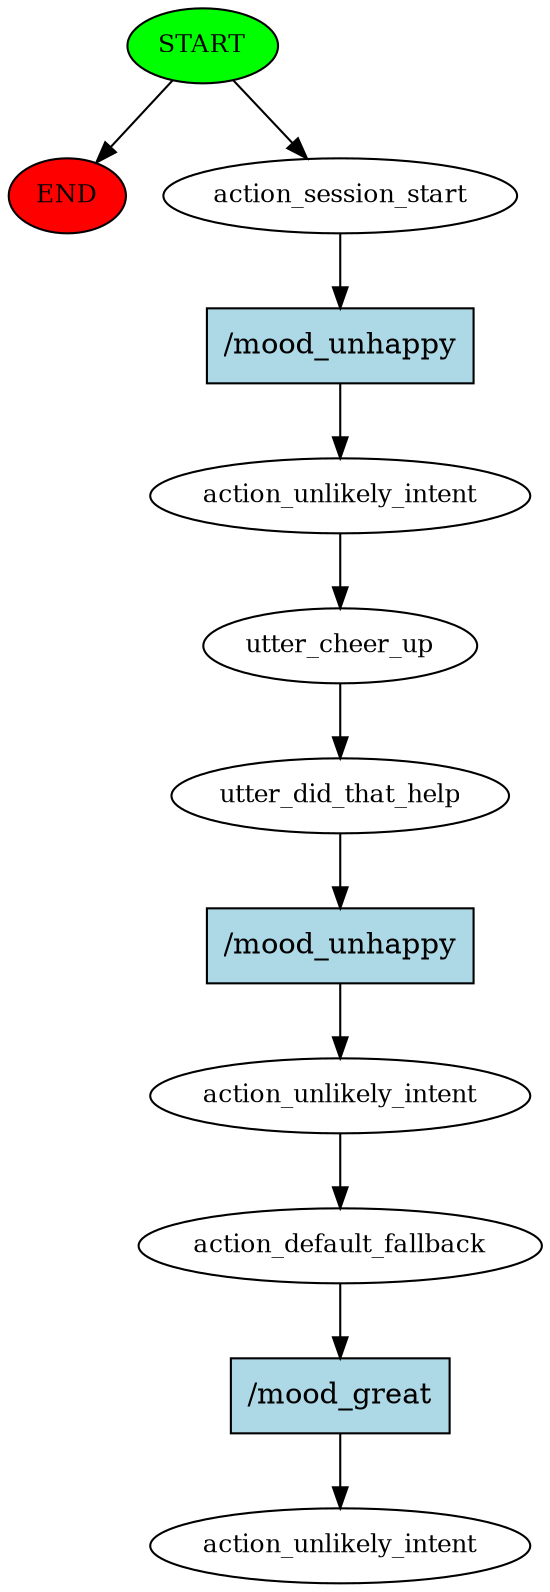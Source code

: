 digraph  {
0 [class="start active", fillcolor=green, fontsize=12, label=START, style=filled];
"-1" [class=end, fillcolor=red, fontsize=12, label=END, style=filled];
1 [class=active, fontsize=12, label=action_session_start];
2 [class=active, fontsize=12, label=action_unlikely_intent];
3 [class=active, fontsize=12, label=utter_cheer_up];
4 [class=active, fontsize=12, label=utter_did_that_help];
5 [class=active, fontsize=12, label=action_unlikely_intent];
6 [class=active, fontsize=12, label=action_default_fallback];
7 [class="dashed active", fontsize=12, label=action_unlikely_intent];
8 [class="intent active", fillcolor=lightblue, label="/mood_unhappy", shape=rect, style=filled];
9 [class="intent active", fillcolor=lightblue, label="/mood_unhappy", shape=rect, style=filled];
10 [class="intent active", fillcolor=lightblue, label="/mood_great", shape=rect, style=filled];
0 -> "-1"  [class="", key=NONE, label=""];
0 -> 1  [class=active, key=NONE, label=""];
1 -> 8  [class=active, key=0];
2 -> 3  [class=active, key=NONE, label=""];
3 -> 4  [class=active, key=NONE, label=""];
4 -> 9  [class=active, key=0];
5 -> 6  [class=active, key=NONE, label=""];
6 -> 10  [class=active, key=0];
8 -> 2  [class=active, key=0];
9 -> 5  [class=active, key=0];
10 -> 7  [class=active, key=0];
}
